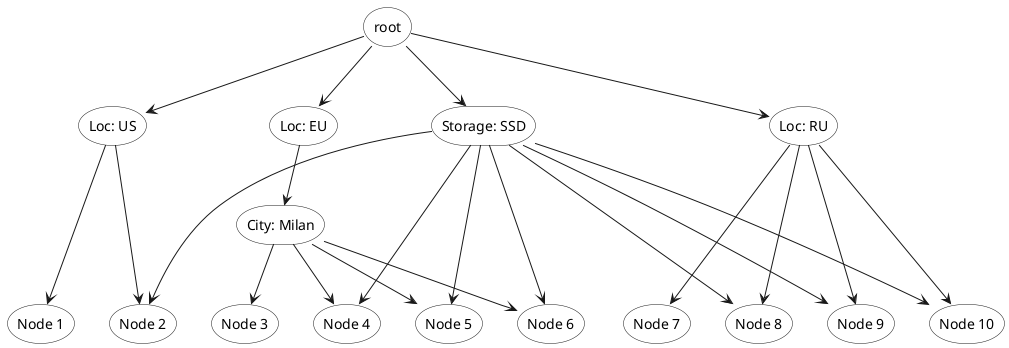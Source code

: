 @startuml

skinparam monochrome true
skinparam shadowing false
skinparam ParticipantPadding 95
'title Message Style - Sequence Diagram


storage root #white
storage "Loc: RU" as RU #white
storage "Loc: EU" as EU #white
storage "Loc: US" as US  #white

' storage "Store: HDD" as HDD 
storage "Storage: SSD" as SSD  #white

storage "City: Milan" as City #white

storage root #white

storage "Node 1" as N1 #white
storage "Node 2" as N2  #white
storage "Node 3" as N3 #white
storage "Node 4" as N4  #white
storage "Node 5" as N5  #white
storage "Node 6" as N6  #white
storage "Node 7" as N7 #white
storage "Node 8" as N8  #white
storage "Node 9" as N9 #white
storage "Node 10" as N10  #white

root -down-> RU
root -down-> EU
root -down-> US

' root -down-> HDD
root -down-> SSD


EU -down-> City

City -down-> N3
City -down-> N4
City -down-> N5
City -down-> N6

RU --down-> N7
RU --down-> N8
RU --down-> N9
RU --down-> N10


US --down-> N1
US --down-> N2


' HDD --down-> N1
' HDD --down-> N3
' HDD --down-> N5
' HDD --down-> N7
' HDD --down-> N9
SSD --down-> N2
SSD --down-> N4
SSD --down-> N5
SSD --down-> N6
SSD --down-> N8
SSD --down-> N9
SSD --down-> N10

N1 -[hidden]right-> N2
N2 -[hidden]right-> N3
N3 -[hidden]right-> N4
N4 -[hidden]right-> N5
N5 -[hidden]right-> N6
N6 -[hidden]right-> N7
N7 -[hidden]right-> N8
N8 -[hidden]right-> N9
N9 -[hidden]right-> N10


' SSD -[hidden]right-> HDD


@enduml
